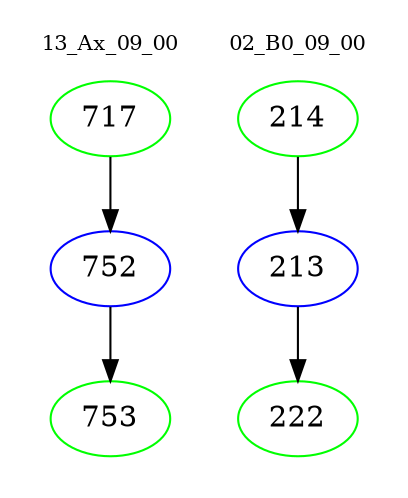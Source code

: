 digraph{
subgraph cluster_0 {
color = white
label = "13_Ax_09_00";
fontsize=10;
T0_717 [label="717", color="green"]
T0_717 -> T0_752 [color="black"]
T0_752 [label="752", color="blue"]
T0_752 -> T0_753 [color="black"]
T0_753 [label="753", color="green"]
}
subgraph cluster_1 {
color = white
label = "02_B0_09_00";
fontsize=10;
T1_214 [label="214", color="green"]
T1_214 -> T1_213 [color="black"]
T1_213 [label="213", color="blue"]
T1_213 -> T1_222 [color="black"]
T1_222 [label="222", color="green"]
}
}
